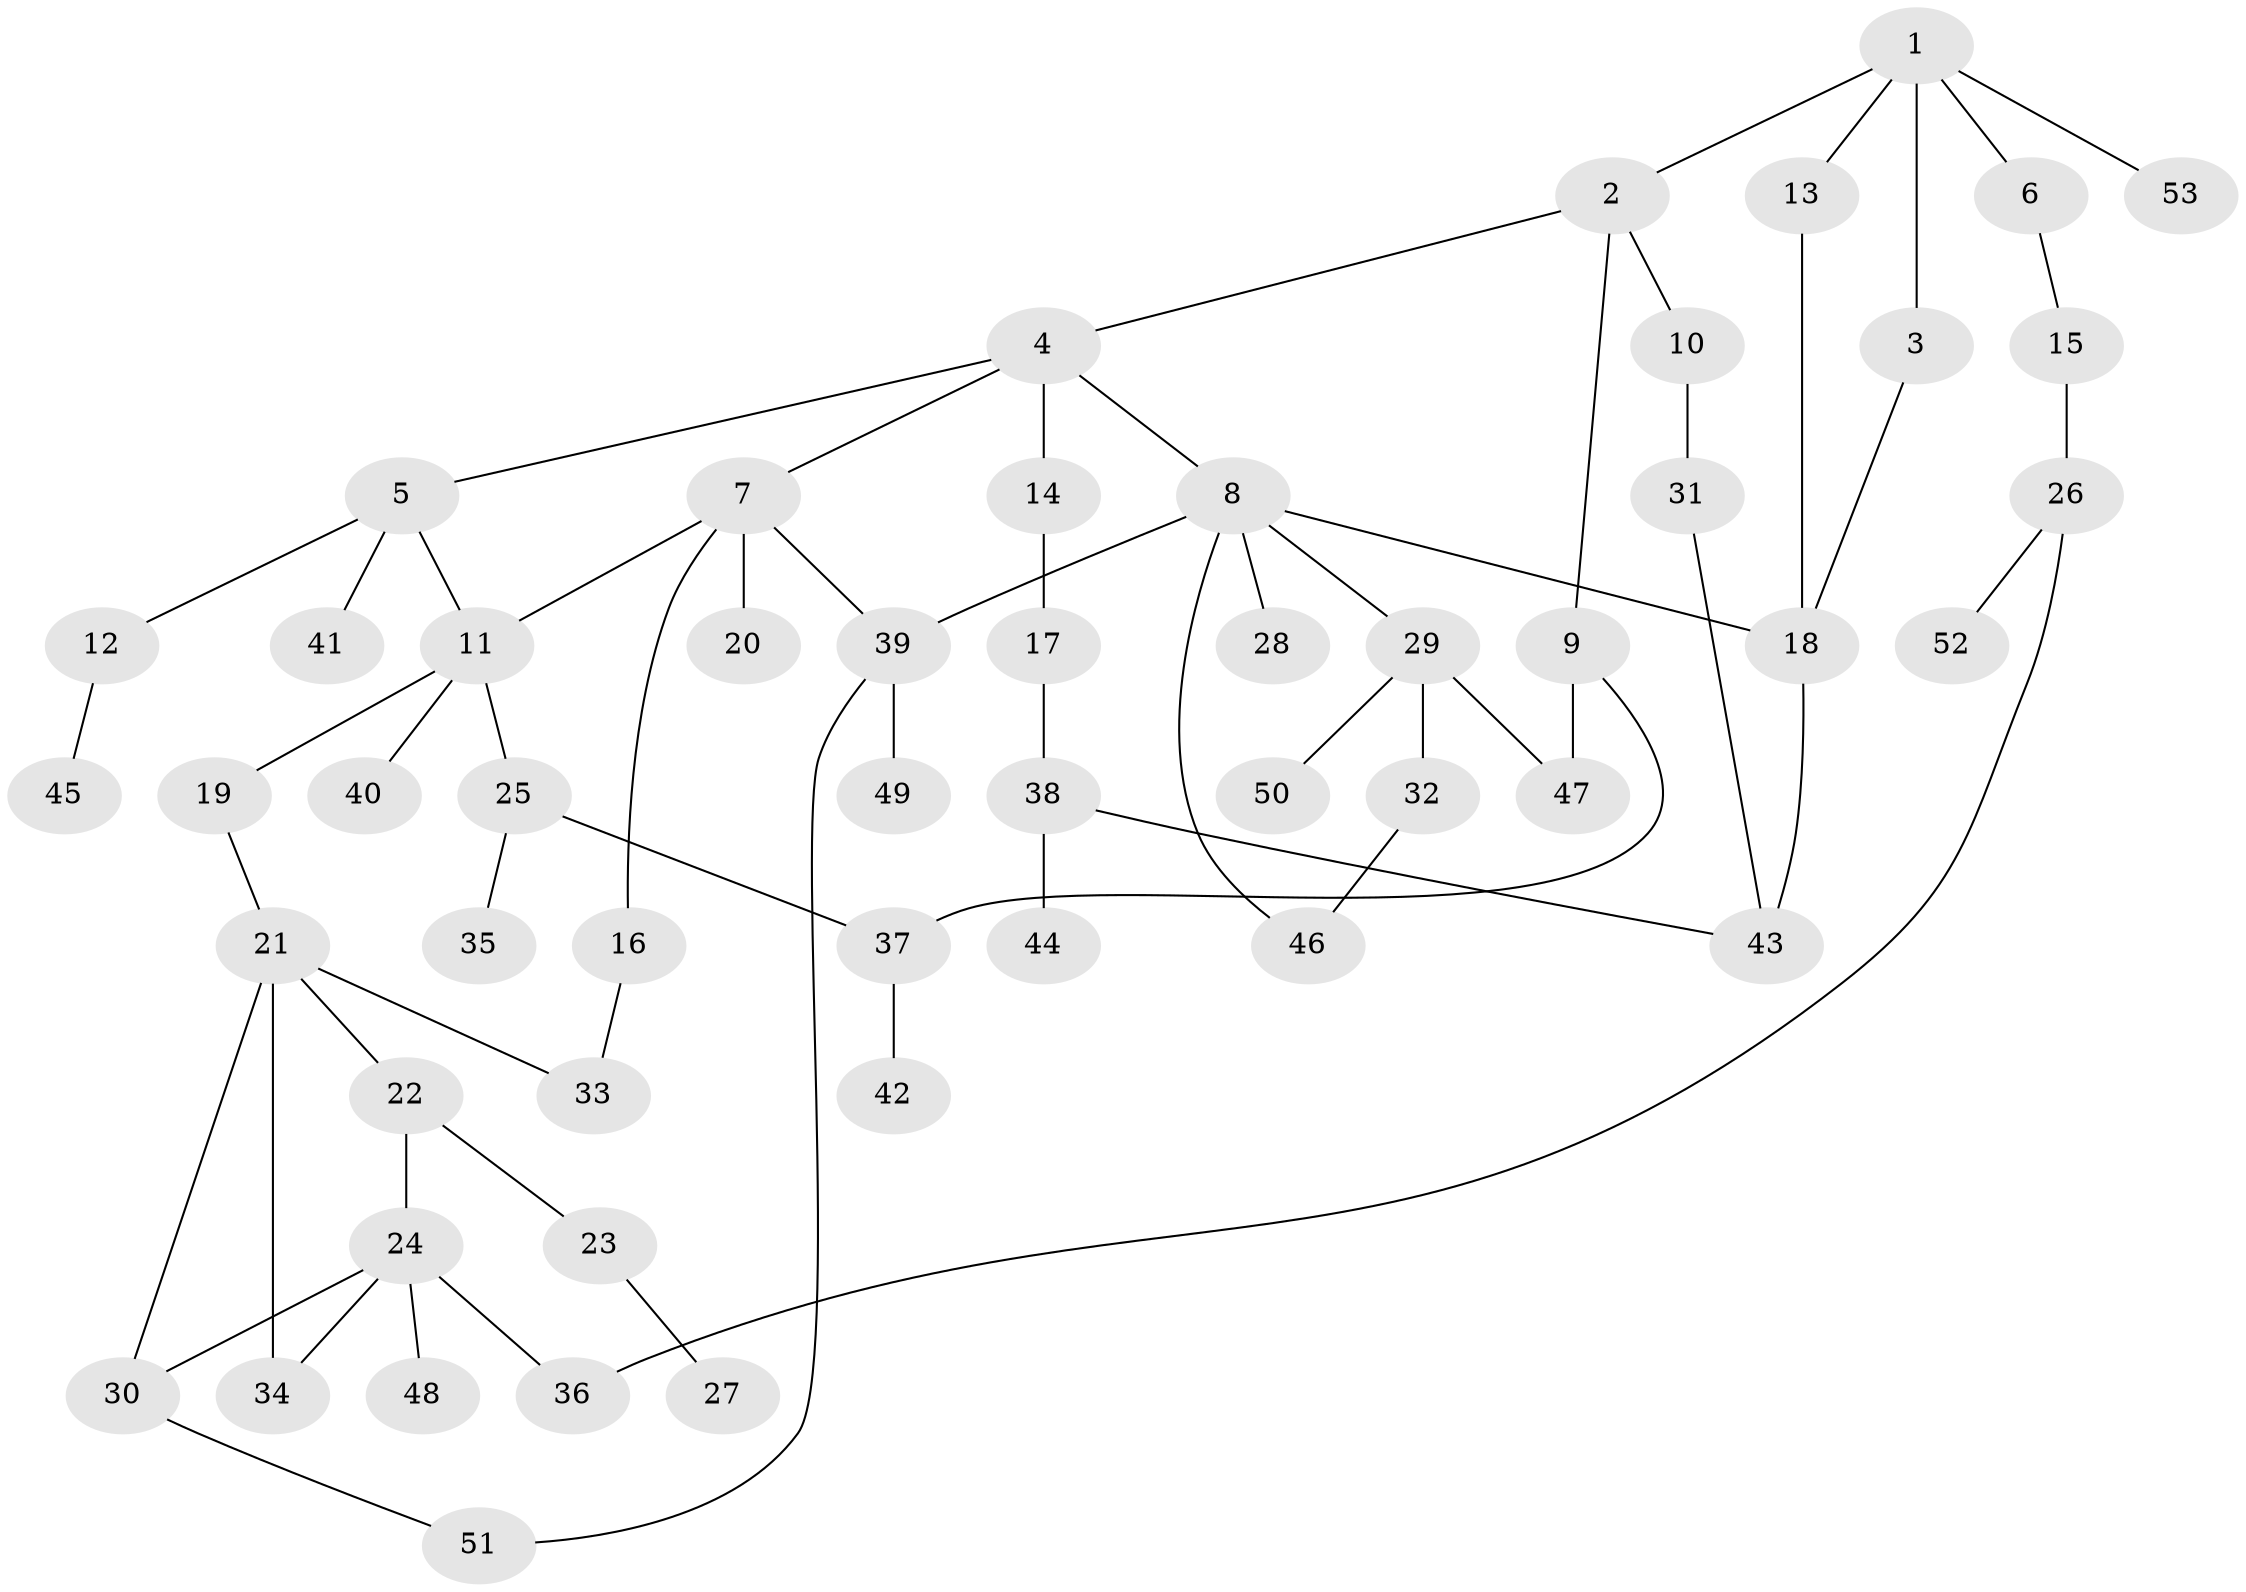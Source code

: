 // Generated by graph-tools (version 1.1) at 2025/34/03/09/25 02:34:25]
// undirected, 53 vertices, 66 edges
graph export_dot {
graph [start="1"]
  node [color=gray90,style=filled];
  1;
  2;
  3;
  4;
  5;
  6;
  7;
  8;
  9;
  10;
  11;
  12;
  13;
  14;
  15;
  16;
  17;
  18;
  19;
  20;
  21;
  22;
  23;
  24;
  25;
  26;
  27;
  28;
  29;
  30;
  31;
  32;
  33;
  34;
  35;
  36;
  37;
  38;
  39;
  40;
  41;
  42;
  43;
  44;
  45;
  46;
  47;
  48;
  49;
  50;
  51;
  52;
  53;
  1 -- 2;
  1 -- 3;
  1 -- 6;
  1 -- 13;
  1 -- 53;
  2 -- 4;
  2 -- 9;
  2 -- 10;
  3 -- 18;
  4 -- 5;
  4 -- 7;
  4 -- 8;
  4 -- 14;
  5 -- 12;
  5 -- 41;
  5 -- 11;
  6 -- 15;
  7 -- 11;
  7 -- 16;
  7 -- 20;
  7 -- 39;
  8 -- 18;
  8 -- 28;
  8 -- 29;
  8 -- 46;
  8 -- 39;
  9 -- 47;
  9 -- 37;
  10 -- 31;
  11 -- 19;
  11 -- 25;
  11 -- 40;
  12 -- 45;
  13 -- 18;
  14 -- 17;
  15 -- 26;
  16 -- 33;
  17 -- 38;
  18 -- 43;
  19 -- 21;
  21 -- 22;
  21 -- 30;
  21 -- 33;
  21 -- 34;
  22 -- 23;
  22 -- 24;
  23 -- 27;
  24 -- 48;
  24 -- 30;
  24 -- 34;
  24 -- 36;
  25 -- 35;
  25 -- 37;
  26 -- 36;
  26 -- 52;
  29 -- 32;
  29 -- 47;
  29 -- 50;
  30 -- 51;
  31 -- 43;
  32 -- 46;
  37 -- 42;
  38 -- 44;
  38 -- 43;
  39 -- 49;
  39 -- 51;
}
